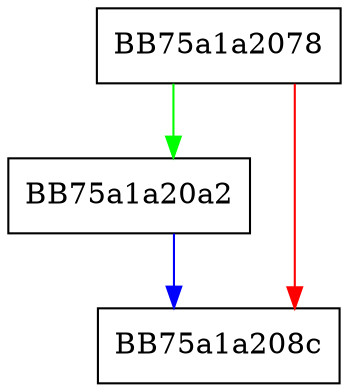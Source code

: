 digraph is_dirty {
  node [shape="box"];
  graph [splines=ortho];
  BB75a1a2078 -> BB75a1a20a2 [color="green"];
  BB75a1a2078 -> BB75a1a208c [color="red"];
  BB75a1a20a2 -> BB75a1a208c [color="blue"];
}